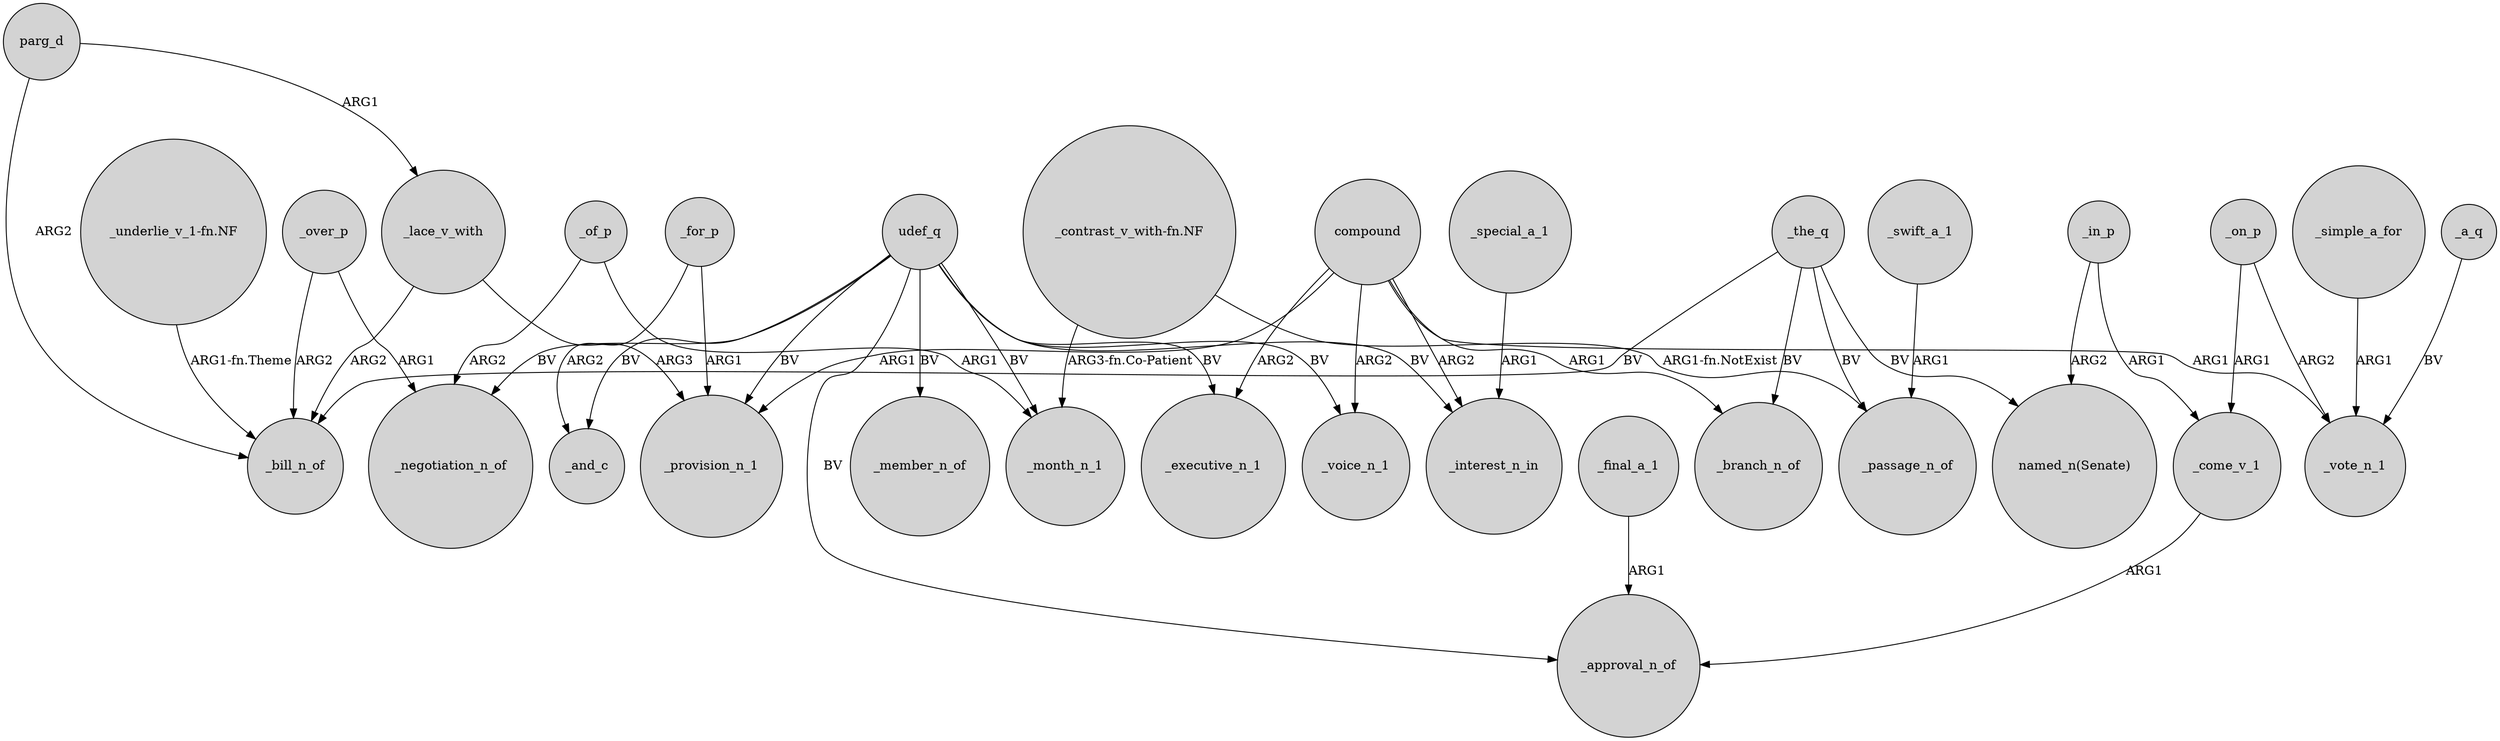digraph {
	node [shape=circle style=filled]
	udef_q -> _negotiation_n_of [label=BV]
	udef_q -> _voice_n_1 [label=BV]
	_the_q -> _bill_n_of [label=BV]
	compound -> _branch_n_of [label=ARG1]
	_special_a_1 -> _interest_n_in [label=ARG1]
	udef_q -> _executive_n_1 [label=BV]
	_over_p -> _negotiation_n_of [label=ARG1]
	_final_a_1 -> _approval_n_of [label=ARG1]
	_for_p -> _provision_n_1 [label=ARG1]
	_in_p -> "named_n(Senate)" [label=ARG2]
	_for_p -> _and_c [label=ARG2]
	udef_q -> _interest_n_in [label=BV]
	udef_q -> _provision_n_1 [label=BV]
	udef_q -> _month_n_1 [label=BV]
	"_contrast_v_with-fn.NF" -> _month_n_1 [label="ARG3-fn.Co-Patient"]
	parg_d -> _bill_n_of [label=ARG2]
	compound -> _interest_n_in [label=ARG2]
	compound -> _provision_n_1 [label=ARG1]
	_the_q -> "named_n(Senate)" [label=BV]
	"_underlie_v_1-fn.NF" -> _bill_n_of [label="ARG1-fn.Theme"]
	"_contrast_v_with-fn.NF" -> _passage_n_of [label="ARG1-fn.NotExist"]
	_on_p -> _vote_n_1 [label=ARG2]
	_on_p -> _come_v_1 [label=ARG1]
	_the_q -> _passage_n_of [label=BV]
	udef_q -> _member_n_of [label=BV]
	_of_p -> _month_n_1 [label=ARG1]
	_over_p -> _bill_n_of [label=ARG2]
	parg_d -> _lace_v_with [label=ARG1]
	_a_q -> _vote_n_1 [label=BV]
	_come_v_1 -> _approval_n_of [label=ARG1]
	_in_p -> _come_v_1 [label=ARG1]
	_swift_a_1 -> _passage_n_of [label=ARG1]
	_simple_a_for -> _vote_n_1 [label=ARG1]
	_of_p -> _negotiation_n_of [label=ARG2]
	_lace_v_with -> _provision_n_1 [label=ARG3]
	_the_q -> _branch_n_of [label=BV]
	udef_q -> _approval_n_of [label=BV]
	_lace_v_with -> _bill_n_of [label=ARG2]
	udef_q -> _and_c [label=BV]
	compound -> _executive_n_1 [label=ARG2]
	compound -> _vote_n_1 [label=ARG1]
	compound -> _voice_n_1 [label=ARG2]
}
